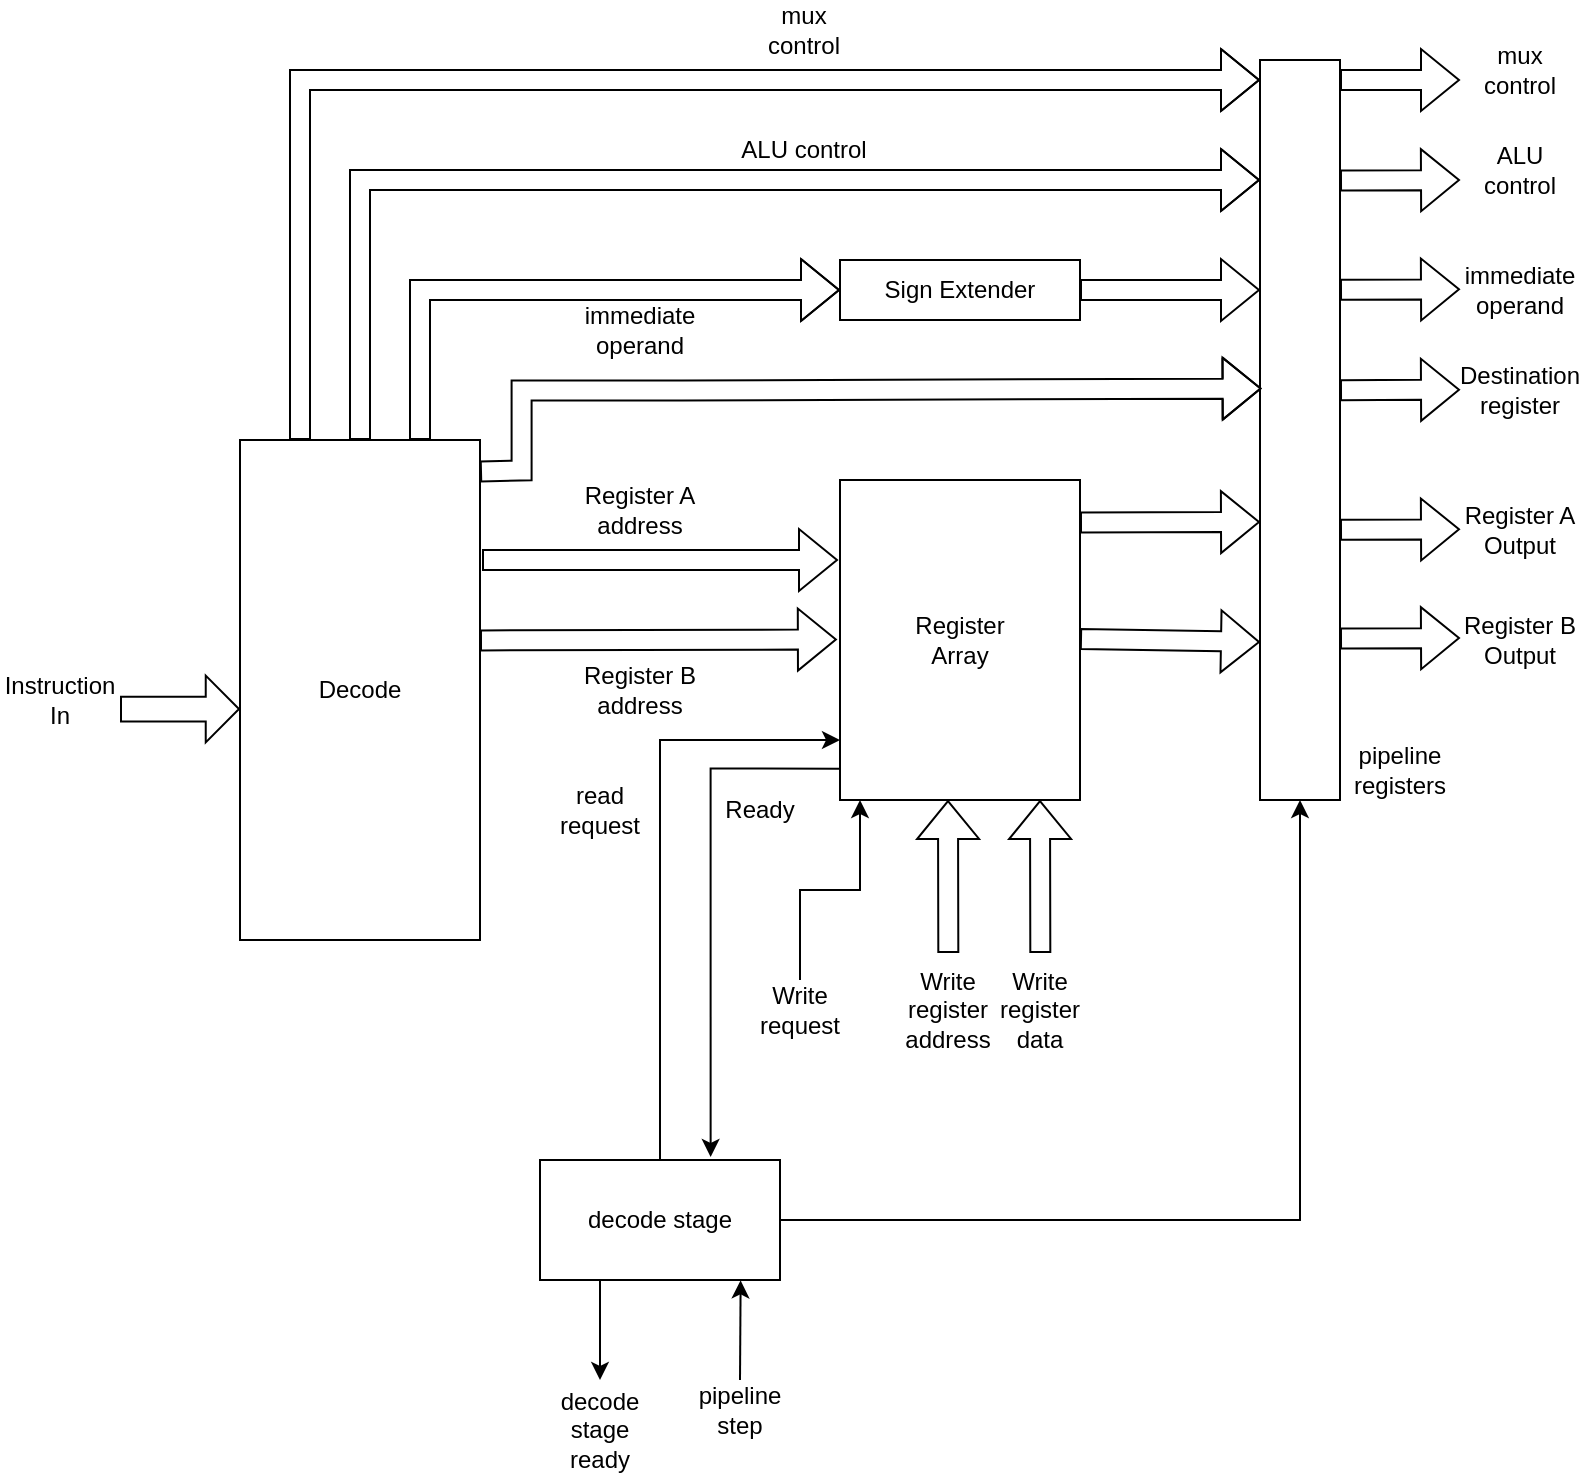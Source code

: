 <mxfile version="21.5.2" type="github">
  <diagram name="Pagina-1" id="U87yk9chCkfv6v5MAbVB">
    <mxGraphModel dx="293" dy="162" grid="1" gridSize="10" guides="1" tooltips="1" connect="1" arrows="1" fold="1" page="1" pageScale="1" pageWidth="827" pageHeight="1169" math="0" shadow="0">
      <root>
        <mxCell id="0" />
        <mxCell id="1" parent="0" />
        <mxCell id="8VNFmCdpikhKCJtVComr-1" value="&lt;div&gt;Register&lt;/div&gt;&lt;div&gt;Array&lt;br&gt;&lt;/div&gt;" style="rounded=0;whiteSpace=wrap;html=1;" vertex="1" parent="1">
          <mxGeometry x="438" y="620" width="120" height="160" as="geometry" />
        </mxCell>
        <mxCell id="8VNFmCdpikhKCJtVComr-4" value="" style="shape=flexArrow;endArrow=classic;html=1;rounded=0;entryX=0.332;entryY=1.022;entryDx=0;entryDy=0;entryPerimeter=0;" edge="1" parent="1">
          <mxGeometry width="50" height="50" relative="1" as="geometry">
            <mxPoint x="492.16" y="856.48" as="sourcePoint" />
            <mxPoint x="492" y="780" as="targetPoint" />
          </mxGeometry>
        </mxCell>
        <mxCell id="8VNFmCdpikhKCJtVComr-5" value="" style="shape=flexArrow;endArrow=classic;html=1;rounded=0;exitX=1.023;exitY=0.133;exitDx=0;exitDy=0;exitPerimeter=0;" edge="1" parent="1">
          <mxGeometry width="50" height="50" relative="1" as="geometry">
            <mxPoint x="558" y="641.28" as="sourcePoint" />
            <mxPoint x="648" y="641" as="targetPoint" />
          </mxGeometry>
        </mxCell>
        <mxCell id="8VNFmCdpikhKCJtVComr-6" value="" style="shape=flexArrow;endArrow=classic;html=1;rounded=0;" edge="1" parent="1">
          <mxGeometry width="50" height="50" relative="1" as="geometry">
            <mxPoint x="558" y="699.5" as="sourcePoint" />
            <mxPoint x="648" y="701" as="targetPoint" />
          </mxGeometry>
        </mxCell>
        <mxCell id="8VNFmCdpikhKCJtVComr-9" value="&lt;div&gt;Register A&lt;/div&gt;&lt;div&gt;address&lt;br&gt;&lt;/div&gt;" style="text;html=1;strokeColor=none;fillColor=none;align=center;verticalAlign=middle;whiteSpace=wrap;rounded=0;" vertex="1" parent="1">
          <mxGeometry x="308" y="620" width="60" height="30" as="geometry" />
        </mxCell>
        <mxCell id="8VNFmCdpikhKCJtVComr-10" value="&lt;div&gt;Register B&lt;br&gt;&lt;/div&gt;&lt;div&gt;address&lt;br&gt;&lt;/div&gt;" style="text;html=1;strokeColor=none;fillColor=none;align=center;verticalAlign=middle;whiteSpace=wrap;rounded=0;" vertex="1" parent="1">
          <mxGeometry x="308" y="710" width="60" height="30" as="geometry" />
        </mxCell>
        <mxCell id="8VNFmCdpikhKCJtVComr-12" style="edgeStyle=orthogonalEdgeStyle;rounded=0;orthogonalLoop=1;jettySize=auto;html=1;exitX=0.5;exitY=0;exitDx=0;exitDy=0;" edge="1" parent="1" source="8VNFmCdpikhKCJtVComr-53">
          <mxGeometry relative="1" as="geometry">
            <mxPoint x="438" y="750" as="targetPoint" />
            <Array as="points">
              <mxPoint x="348" y="750" />
              <mxPoint x="437" y="750" />
            </Array>
          </mxGeometry>
        </mxCell>
        <mxCell id="8VNFmCdpikhKCJtVComr-11" value="&lt;div&gt;read &lt;br&gt;&lt;/div&gt;&lt;div&gt;request&lt;br&gt;&lt;/div&gt;" style="text;html=1;strokeColor=none;fillColor=none;align=center;verticalAlign=middle;whiteSpace=wrap;rounded=0;" vertex="1" parent="1">
          <mxGeometry x="288" y="770" width="60" height="30" as="geometry" />
        </mxCell>
        <mxCell id="8VNFmCdpikhKCJtVComr-18" value="" style="edgeStyle=orthogonalEdgeStyle;rounded=0;orthogonalLoop=1;jettySize=auto;html=1;" edge="1" parent="1" source="8VNFmCdpikhKCJtVComr-13" target="8VNFmCdpikhKCJtVComr-1">
          <mxGeometry relative="1" as="geometry">
            <Array as="points">
              <mxPoint x="418" y="825" />
              <mxPoint x="448" y="825" />
            </Array>
          </mxGeometry>
        </mxCell>
        <mxCell id="8VNFmCdpikhKCJtVComr-13" value="Write request" style="text;html=1;strokeColor=none;fillColor=none;align=center;verticalAlign=middle;whiteSpace=wrap;rounded=0;" vertex="1" parent="1">
          <mxGeometry x="388" y="870" width="60" height="30" as="geometry" />
        </mxCell>
        <mxCell id="8VNFmCdpikhKCJtVComr-17" value="" style="shape=flexArrow;endArrow=classic;html=1;rounded=0;entryX=0.332;entryY=1.022;entryDx=0;entryDy=0;entryPerimeter=0;" edge="1" parent="1">
          <mxGeometry width="50" height="50" relative="1" as="geometry">
            <mxPoint x="538.16" y="856.48" as="sourcePoint" />
            <mxPoint x="538" y="780" as="targetPoint" />
          </mxGeometry>
        </mxCell>
        <mxCell id="8VNFmCdpikhKCJtVComr-19" value="&lt;div&gt;Write register&lt;/div&gt;&lt;div&gt;address&lt;br&gt;&lt;/div&gt;" style="text;html=1;strokeColor=none;fillColor=none;align=center;verticalAlign=middle;whiteSpace=wrap;rounded=0;" vertex="1" parent="1">
          <mxGeometry x="462" y="870" width="60" height="30" as="geometry" />
        </mxCell>
        <mxCell id="8VNFmCdpikhKCJtVComr-20" value="&lt;div&gt;Write register&lt;/div&gt;&lt;div&gt;data&lt;br&gt;&lt;/div&gt;" style="text;html=1;strokeColor=none;fillColor=none;align=center;verticalAlign=middle;whiteSpace=wrap;rounded=0;" vertex="1" parent="1">
          <mxGeometry x="508" y="870" width="60" height="30" as="geometry" />
        </mxCell>
        <mxCell id="8VNFmCdpikhKCJtVComr-21" value="&lt;div&gt;Register A&lt;/div&gt;&lt;div&gt;Output&lt;br&gt;&lt;/div&gt;" style="text;html=1;strokeColor=none;fillColor=none;align=center;verticalAlign=middle;whiteSpace=wrap;rounded=0;" vertex="1" parent="1">
          <mxGeometry x="748" y="630" width="60" height="30" as="geometry" />
        </mxCell>
        <mxCell id="8VNFmCdpikhKCJtVComr-22" value="&lt;div&gt;Register B&lt;/div&gt;&lt;div&gt;Output&lt;br&gt;&lt;/div&gt;" style="text;html=1;strokeColor=none;fillColor=none;align=center;verticalAlign=middle;whiteSpace=wrap;rounded=0;" vertex="1" parent="1">
          <mxGeometry x="748" y="685" width="60" height="30" as="geometry" />
        </mxCell>
        <mxCell id="8VNFmCdpikhKCJtVComr-24" style="edgeStyle=orthogonalEdgeStyle;rounded=0;orthogonalLoop=1;jettySize=auto;html=1;entryX=0.711;entryY=-0.025;entryDx=0;entryDy=0;entryPerimeter=0;exitX=-0.004;exitY=0.902;exitDx=0;exitDy=0;exitPerimeter=0;" edge="1" parent="1" source="8VNFmCdpikhKCJtVComr-1" target="8VNFmCdpikhKCJtVComr-53">
          <mxGeometry relative="1" as="geometry">
            <mxPoint x="558" y="754.26" as="sourcePoint" />
            <mxPoint x="648" y="755" as="targetPoint" />
            <Array as="points">
              <mxPoint x="373" y="764" />
            </Array>
          </mxGeometry>
        </mxCell>
        <mxCell id="8VNFmCdpikhKCJtVComr-25" value="&lt;div&gt;Ready&lt;br&gt;&lt;/div&gt;" style="text;html=1;strokeColor=none;fillColor=none;align=center;verticalAlign=middle;whiteSpace=wrap;rounded=0;" vertex="1" parent="1">
          <mxGeometry x="368" y="770" width="60" height="30" as="geometry" />
        </mxCell>
        <mxCell id="8VNFmCdpikhKCJtVComr-26" value="Decode" style="rounded=0;whiteSpace=wrap;html=1;" vertex="1" parent="1">
          <mxGeometry x="138" y="600" width="120" height="250" as="geometry" />
        </mxCell>
        <mxCell id="8VNFmCdpikhKCJtVComr-28" value="" style="shape=flexArrow;endArrow=classic;html=1;rounded=0;width=12.381;endSize=5.21;" edge="1" parent="1">
          <mxGeometry width="50" height="50" relative="1" as="geometry">
            <mxPoint x="78" y="734.52" as="sourcePoint" />
            <mxPoint x="138" y="734.52" as="targetPoint" />
          </mxGeometry>
        </mxCell>
        <mxCell id="8VNFmCdpikhKCJtVComr-29" value="&lt;div&gt;Instruction&lt;/div&gt;&lt;div&gt;In&lt;br&gt;&lt;/div&gt;" style="text;html=1;strokeColor=none;fillColor=none;align=center;verticalAlign=middle;whiteSpace=wrap;rounded=0;" vertex="1" parent="1">
          <mxGeometry x="18" y="715" width="60" height="30" as="geometry" />
        </mxCell>
        <mxCell id="8VNFmCdpikhKCJtVComr-30" value="" style="shape=flexArrow;endArrow=classic;html=1;rounded=0;entryX=0;entryY=0.5;entryDx=0;entryDy=0;exitX=1.013;exitY=0.35;exitDx=0;exitDy=0;exitPerimeter=0;" edge="1" parent="1">
          <mxGeometry width="50" height="50" relative="1" as="geometry">
            <mxPoint x="258.0" y="700.22" as="sourcePoint" />
            <mxPoint x="436.44" y="699.72" as="targetPoint" />
          </mxGeometry>
        </mxCell>
        <mxCell id="8VNFmCdpikhKCJtVComr-31" value="" style="shape=flexArrow;endArrow=classic;html=1;rounded=0;entryX=0;entryY=0.5;entryDx=0;entryDy=0;exitX=1.013;exitY=0.35;exitDx=0;exitDy=0;exitPerimeter=0;" edge="1" parent="1">
          <mxGeometry width="50" height="50" relative="1" as="geometry">
            <mxPoint x="259" y="660" as="sourcePoint" />
            <mxPoint x="437" y="660" as="targetPoint" />
          </mxGeometry>
        </mxCell>
        <mxCell id="8VNFmCdpikhKCJtVComr-34" value="Sign Extender" style="rounded=0;whiteSpace=wrap;html=1;" vertex="1" parent="1">
          <mxGeometry x="438" y="510" width="120" height="30" as="geometry" />
        </mxCell>
        <mxCell id="8VNFmCdpikhKCJtVComr-35" value="" style="shape=flexArrow;endArrow=classic;html=1;rounded=0;exitX=0.75;exitY=0;exitDx=0;exitDy=0;entryX=0;entryY=0.5;entryDx=0;entryDy=0;" edge="1" parent="1" target="8VNFmCdpikhKCJtVComr-34">
          <mxGeometry width="50" height="50" relative="1" as="geometry">
            <mxPoint x="228" y="600" as="sourcePoint" />
            <mxPoint x="248" y="530" as="targetPoint" />
            <Array as="points">
              <mxPoint x="228" y="525" />
            </Array>
          </mxGeometry>
        </mxCell>
        <mxCell id="8VNFmCdpikhKCJtVComr-36" value="" style="shape=flexArrow;endArrow=classic;html=1;rounded=0;exitX=1;exitY=0.5;exitDx=0;exitDy=0;" edge="1" parent="1" source="8VNFmCdpikhKCJtVComr-34">
          <mxGeometry width="50" height="50" relative="1" as="geometry">
            <mxPoint x="398" y="700" as="sourcePoint" />
            <mxPoint x="648" y="525" as="targetPoint" />
          </mxGeometry>
        </mxCell>
        <mxCell id="8VNFmCdpikhKCJtVComr-40" value="" style="shape=flexArrow;endArrow=classic;html=1;rounded=0;" edge="1" parent="1">
          <mxGeometry width="50" height="50" relative="1" as="geometry">
            <mxPoint x="198" y="600" as="sourcePoint" />
            <mxPoint x="648" y="470" as="targetPoint" />
            <Array as="points">
              <mxPoint x="198" y="470" />
              <mxPoint x="458" y="470" />
            </Array>
          </mxGeometry>
        </mxCell>
        <mxCell id="8VNFmCdpikhKCJtVComr-42" value="ALU control" style="text;html=1;strokeColor=none;fillColor=none;align=center;verticalAlign=middle;whiteSpace=wrap;rounded=0;" vertex="1" parent="1">
          <mxGeometry x="382" y="440" width="76" height="30" as="geometry" />
        </mxCell>
        <mxCell id="8VNFmCdpikhKCJtVComr-44" value="" style="rounded=0;whiteSpace=wrap;html=1;" vertex="1" parent="1">
          <mxGeometry x="648" y="410" width="40" height="370" as="geometry" />
        </mxCell>
        <mxCell id="8VNFmCdpikhKCJtVComr-46" value="&lt;div&gt;pipeline&lt;/div&gt;&lt;div&gt;registers&lt;br&gt;&lt;/div&gt;" style="text;html=1;strokeColor=none;fillColor=none;align=center;verticalAlign=middle;whiteSpace=wrap;rounded=0;" vertex="1" parent="1">
          <mxGeometry x="688" y="750" width="60" height="30" as="geometry" />
        </mxCell>
        <mxCell id="8VNFmCdpikhKCJtVComr-47" value="" style="shape=flexArrow;endArrow=classic;html=1;rounded=0;" edge="1" parent="1">
          <mxGeometry width="50" height="50" relative="1" as="geometry">
            <mxPoint x="688" y="699.25" as="sourcePoint" />
            <mxPoint x="748" y="699" as="targetPoint" />
          </mxGeometry>
        </mxCell>
        <mxCell id="8VNFmCdpikhKCJtVComr-48" value="" style="shape=flexArrow;endArrow=classic;html=1;rounded=0;" edge="1" parent="1">
          <mxGeometry width="50" height="50" relative="1" as="geometry">
            <mxPoint x="688" y="644.91" as="sourcePoint" />
            <mxPoint x="748" y="644.66" as="targetPoint" />
          </mxGeometry>
        </mxCell>
        <mxCell id="8VNFmCdpikhKCJtVComr-49" value="" style="shape=flexArrow;endArrow=classic;html=1;rounded=0;" edge="1" parent="1">
          <mxGeometry width="50" height="50" relative="1" as="geometry">
            <mxPoint x="688" y="524.91" as="sourcePoint" />
            <mxPoint x="748" y="524.66" as="targetPoint" />
          </mxGeometry>
        </mxCell>
        <mxCell id="8VNFmCdpikhKCJtVComr-50" value="" style="shape=flexArrow;endArrow=classic;html=1;rounded=0;" edge="1" parent="1">
          <mxGeometry width="50" height="50" relative="1" as="geometry">
            <mxPoint x="688" y="470.25" as="sourcePoint" />
            <mxPoint x="748" y="470" as="targetPoint" />
          </mxGeometry>
        </mxCell>
        <mxCell id="8VNFmCdpikhKCJtVComr-51" value="&lt;div&gt;immediate&lt;/div&gt;&lt;div&gt;operand&lt;br&gt;&lt;/div&gt;" style="text;html=1;strokeColor=none;fillColor=none;align=center;verticalAlign=middle;whiteSpace=wrap;rounded=0;" vertex="1" parent="1">
          <mxGeometry x="748" y="510" width="60" height="30" as="geometry" />
        </mxCell>
        <mxCell id="8VNFmCdpikhKCJtVComr-52" value="ALU control" style="text;html=1;strokeColor=none;fillColor=none;align=center;verticalAlign=middle;whiteSpace=wrap;rounded=0;" vertex="1" parent="1">
          <mxGeometry x="748" y="450" width="60" height="30" as="geometry" />
        </mxCell>
        <mxCell id="8VNFmCdpikhKCJtVComr-53" value="&lt;div&gt;decode stage &lt;/div&gt;" style="rounded=0;whiteSpace=wrap;html=1;" vertex="1" parent="1">
          <mxGeometry x="288" y="960" width="120" height="60" as="geometry" />
        </mxCell>
        <mxCell id="8VNFmCdpikhKCJtVComr-54" value="" style="endArrow=classic;html=1;rounded=0;entryX=0.836;entryY=1.003;entryDx=0;entryDy=0;entryPerimeter=0;" edge="1" parent="1" target="8VNFmCdpikhKCJtVComr-53">
          <mxGeometry width="50" height="50" relative="1" as="geometry">
            <mxPoint x="388" y="1070" as="sourcePoint" />
            <mxPoint x="408" y="900" as="targetPoint" />
          </mxGeometry>
        </mxCell>
        <mxCell id="8VNFmCdpikhKCJtVComr-55" value="" style="endArrow=classic;html=1;rounded=0;entryX=0.5;entryY=1;entryDx=0;entryDy=0;" edge="1" parent="1" target="8VNFmCdpikhKCJtVComr-44">
          <mxGeometry width="50" height="50" relative="1" as="geometry">
            <mxPoint x="408" y="990" as="sourcePoint" />
            <mxPoint x="688" y="710" as="targetPoint" />
            <Array as="points">
              <mxPoint x="668" y="990" />
            </Array>
          </mxGeometry>
        </mxCell>
        <mxCell id="8VNFmCdpikhKCJtVComr-56" value="" style="endArrow=classic;html=1;rounded=0;exitX=0.25;exitY=1;exitDx=0;exitDy=0;" edge="1" parent="1" source="8VNFmCdpikhKCJtVComr-53">
          <mxGeometry width="50" height="50" relative="1" as="geometry">
            <mxPoint x="358" y="1000" as="sourcePoint" />
            <mxPoint x="318" y="1070" as="targetPoint" />
          </mxGeometry>
        </mxCell>
        <mxCell id="8VNFmCdpikhKCJtVComr-57" value="&lt;div&gt;pipeline&lt;/div&gt;&lt;div&gt;step&lt;br&gt;&lt;/div&gt;" style="text;html=1;strokeColor=none;fillColor=none;align=center;verticalAlign=middle;whiteSpace=wrap;rounded=0;" vertex="1" parent="1">
          <mxGeometry x="358" y="1070" width="60" height="30" as="geometry" />
        </mxCell>
        <mxCell id="8VNFmCdpikhKCJtVComr-58" value="&lt;div&gt;decode stage&lt;/div&gt;&lt;div&gt;ready&lt;br&gt;&lt;/div&gt;" style="text;html=1;strokeColor=none;fillColor=none;align=center;verticalAlign=middle;whiteSpace=wrap;rounded=0;" vertex="1" parent="1">
          <mxGeometry x="288" y="1080" width="60" height="30" as="geometry" />
        </mxCell>
        <mxCell id="8VNFmCdpikhKCJtVComr-60" value="" style="shape=flexArrow;endArrow=classic;html=1;rounded=0;" edge="1" parent="1">
          <mxGeometry width="50" height="50" relative="1" as="geometry">
            <mxPoint x="168" y="600" as="sourcePoint" />
            <mxPoint x="648" y="420" as="targetPoint" />
            <Array as="points">
              <mxPoint x="168" y="420" />
            </Array>
          </mxGeometry>
        </mxCell>
        <mxCell id="8VNFmCdpikhKCJtVComr-61" value="" style="shape=flexArrow;endArrow=classic;html=1;rounded=0;" edge="1" parent="1">
          <mxGeometry width="50" height="50" relative="1" as="geometry">
            <mxPoint x="688" y="420" as="sourcePoint" />
            <mxPoint x="748" y="420" as="targetPoint" />
          </mxGeometry>
        </mxCell>
        <mxCell id="8VNFmCdpikhKCJtVComr-63" value="mux control" style="text;html=1;strokeColor=none;fillColor=none;align=center;verticalAlign=middle;whiteSpace=wrap;rounded=0;" vertex="1" parent="1">
          <mxGeometry x="748" y="400" width="60" height="30" as="geometry" />
        </mxCell>
        <mxCell id="8VNFmCdpikhKCJtVComr-64" value="mux control" style="text;html=1;strokeColor=none;fillColor=none;align=center;verticalAlign=middle;whiteSpace=wrap;rounded=0;" vertex="1" parent="1">
          <mxGeometry x="390" y="380" width="60" height="30" as="geometry" />
        </mxCell>
        <mxCell id="8VNFmCdpikhKCJtVComr-65" value="&lt;div&gt;immediate&lt;/div&gt;&lt;div&gt;operand&lt;br&gt;&lt;/div&gt;" style="text;html=1;strokeColor=none;fillColor=none;align=center;verticalAlign=middle;whiteSpace=wrap;rounded=0;" vertex="1" parent="1">
          <mxGeometry x="308" y="530" width="60" height="30" as="geometry" />
        </mxCell>
        <mxCell id="8VNFmCdpikhKCJtVComr-68" value="" style="shape=flexArrow;endArrow=classic;html=1;rounded=0;exitX=1.01;exitY=0.082;exitDx=0;exitDy=0;exitPerimeter=0;" edge="1" parent="1">
          <mxGeometry width="50" height="50" relative="1" as="geometry">
            <mxPoint x="258.0" y="615.75" as="sourcePoint" />
            <mxPoint x="648.8" y="574.25" as="targetPoint" />
            <Array as="points">
              <mxPoint x="278.8" y="615.25" />
              <mxPoint x="278.8" y="575.25" />
              <mxPoint x="358.8" y="575.25" />
            </Array>
          </mxGeometry>
        </mxCell>
        <mxCell id="8VNFmCdpikhKCJtVComr-69" value="&lt;div&gt;Destination&lt;/div&gt;&lt;div&gt;register&lt;/div&gt;" style="text;html=1;strokeColor=none;fillColor=none;align=center;verticalAlign=middle;whiteSpace=wrap;rounded=0;" vertex="1" parent="1">
          <mxGeometry x="748" y="560" width="60" height="30" as="geometry" />
        </mxCell>
        <mxCell id="8VNFmCdpikhKCJtVComr-70" value="" style="shape=flexArrow;endArrow=classic;html=1;rounded=0;" edge="1" parent="1">
          <mxGeometry width="50" height="50" relative="1" as="geometry">
            <mxPoint x="688" y="575.08" as="sourcePoint" />
            <mxPoint x="748" y="574.83" as="targetPoint" />
          </mxGeometry>
        </mxCell>
      </root>
    </mxGraphModel>
  </diagram>
</mxfile>
